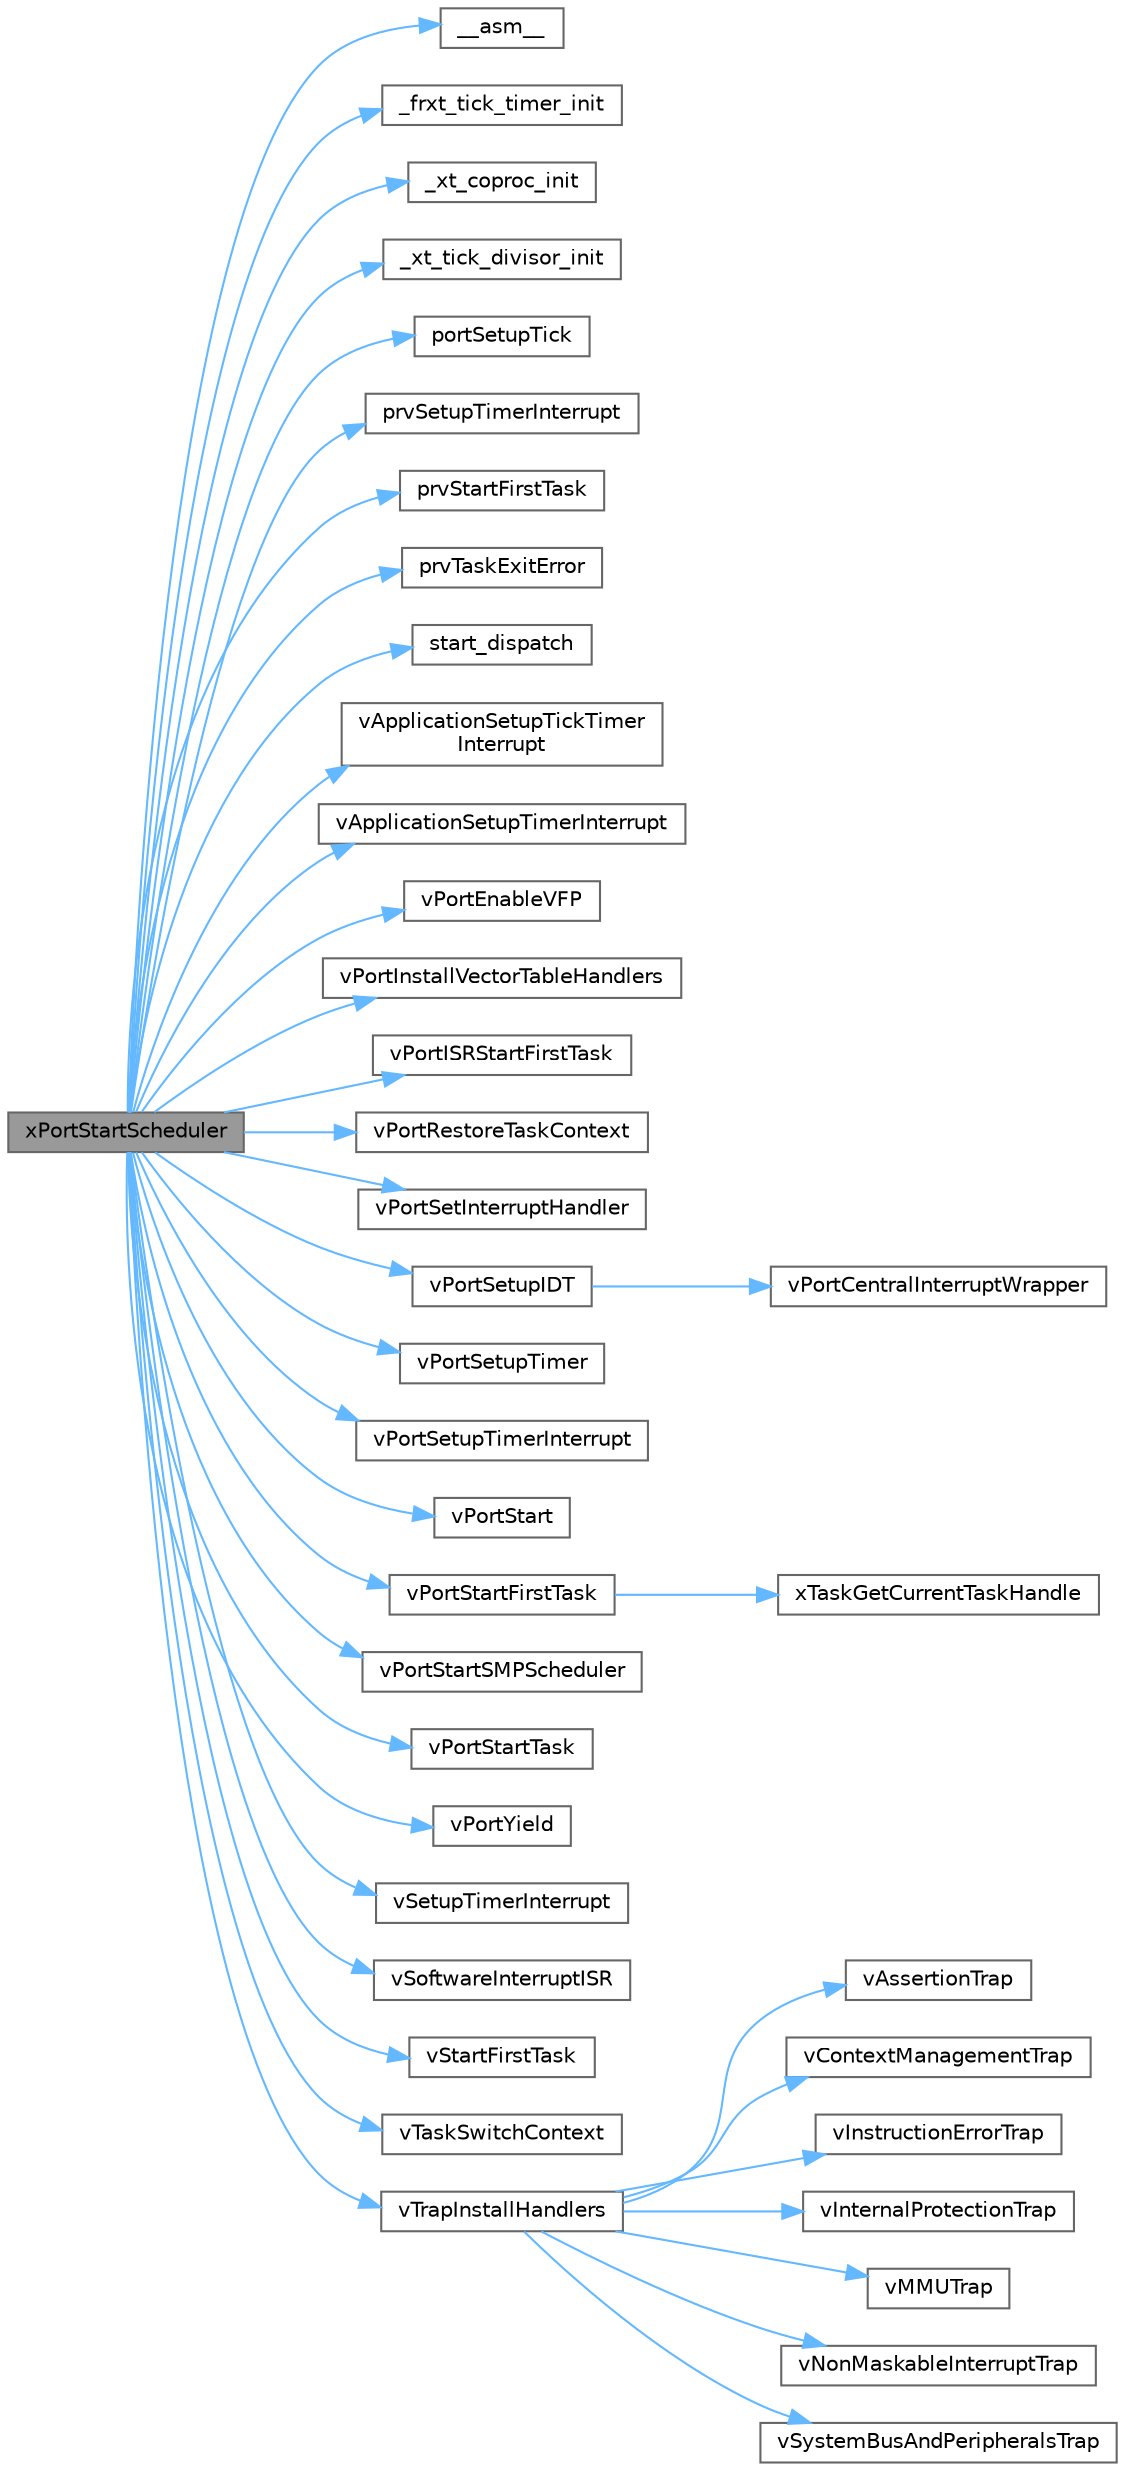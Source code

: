 digraph "xPortStartScheduler"
{
 // LATEX_PDF_SIZE
  bgcolor="transparent";
  edge [fontname=Helvetica,fontsize=10,labelfontname=Helvetica,labelfontsize=10];
  node [fontname=Helvetica,fontsize=10,shape=box,height=0.2,width=0.4];
  rankdir="LR";
  Node1 [id="Node000001",label="xPortStartScheduler",height=0.2,width=0.4,color="gray40", fillcolor="grey60", style="filled", fontcolor="black",tooltip="start the freertos scheduler, go to the first task"];
  Node1 -> Node2 [id="edge1_Node000001_Node000002",color="steelblue1",style="solid",tooltip=" "];
  Node2 [id="Node000002",label="__asm__",height=0.2,width=0.4,color="grey40", fillcolor="white", style="filled",URL="$_g_c_c_2_nios_i_i_2portmacro_8h.html#a43a63aec8a4dd5165a86947c1f3563be",tooltip=" "];
  Node1 -> Node3 [id="edge2_Node000001_Node000003",color="steelblue1",style="solid",tooltip=" "];
  Node3 [id="Node000003",label="_frxt_tick_timer_init",height=0.2,width=0.4,color="grey40", fillcolor="white", style="filled",URL="$_third_party_2_x_c_c_2_xtensa_2port_8c.html#a3e243af33c76d040107af9edc95178e3",tooltip=" "];
  Node1 -> Node4 [id="edge3_Node000001_Node000004",color="steelblue1",style="solid",tooltip=" "];
  Node4 [id="Node000004",label="_xt_coproc_init",height=0.2,width=0.4,color="grey40", fillcolor="white", style="filled",URL="$_third_party_2_g_c_c_2_xtensa___e_s_p32_2port_8c.html#a3d96ea7532f08fcad740d813eed0ecae",tooltip=" "];
  Node1 -> Node5 [id="edge4_Node000001_Node000005",color="steelblue1",style="solid",tooltip=" "];
  Node5 [id="Node000005",label="_xt_tick_divisor_init",height=0.2,width=0.4,color="grey40", fillcolor="white", style="filled",URL="$_x_c_c_2_xtensa_2xtensa__init_8c.html#a698fa42e858f9941700aafc5bb68a6c9",tooltip=" "];
  Node1 -> Node6 [id="edge5_Node000001_Node000006",color="steelblue1",style="solid",tooltip=" "];
  Node6 [id="Node000006",label="portSetupTick",height=0.2,width=0.4,color="grey40", fillcolor="white", style="filled",URL="$_tick_8c.html#a97b27e7afea96574a70aab311e350ac0",tooltip=" "];
  Node1 -> Node7 [id="edge6_Node000001_Node000007",color="steelblue1",style="solid",tooltip=" "];
  Node7 [id="Node000007",label="prvSetupTimerInterrupt",height=0.2,width=0.4,color="grey40", fillcolor="white", style="filled",URL="$_rowley_2_m_s_p430_f449_2port_8c.html#a397ed34de04a678dc71217c713763423",tooltip=" "];
  Node1 -> Node8 [id="edge7_Node000001_Node000008",color="steelblue1",style="solid",tooltip=" "];
  Node8 [id="Node000008",label="prvStartFirstTask",height=0.2,width=0.4,color="grey40", fillcolor="white", style="filled",URL="$_r_v_d_s_2_a_r_m___c_m4___m_p_u_2port_8c.html#aa62e48aea4d4d2ad3426bd1243dbc72a",tooltip=" "];
  Node1 -> Node9 [id="edge8_Node000001_Node000009",color="steelblue1",style="solid",tooltip=" "];
  Node9 [id="Node000009",label="prvTaskExitError",height=0.2,width=0.4,color="grey40", fillcolor="white", style="filled",URL="$_g_c_c_2_a_r_m___c_rx___m_p_u_2port_8c.html#a813e8227aedfc6bd83c66c4a9b8e4f41",tooltip="Default return address for tasks."];
  Node1 -> Node10 [id="edge9_Node000001_Node000010",color="steelblue1",style="solid",tooltip=" "];
  Node10 [id="Node000010",label="start_dispatch",height=0.2,width=0.4,color="grey40", fillcolor="white", style="filled",URL="$_a_r_c___e_m___h_s_2arc__freertos__exceptions_8h.html#abedf71949c96ec41ef4bc5be14b11806",tooltip=" "];
  Node1 -> Node11 [id="edge10_Node000001_Node000011",color="steelblue1",style="solid",tooltip=" "];
  Node11 [id="Node000011",label="vApplicationSetupTickTimer\lInterrupt",height=0.2,width=0.4,color="grey40", fillcolor="white", style="filled",URL="$_m_p_l_a_b_2_p_i_c24__ds_p_i_c_2port_8c.html#a8b738ae962ed08676c294ff428c93fa5",tooltip=" "];
  Node1 -> Node12 [id="edge11_Node000001_Node000012",color="steelblue1",style="solid",tooltip=" "];
  Node12 [id="Node000012",label="vApplicationSetupTimerInterrupt",height=0.2,width=0.4,color="grey40", fillcolor="white", style="filled",URL="$_c_c_s_2_m_s_p430_x_2portmacro_8h.html#af6c61ea6aaa9367ebdc5348c1b121aa7",tooltip=" "];
  Node1 -> Node13 [id="edge12_Node000001_Node000013",color="steelblue1",style="solid",tooltip=" "];
  Node13 [id="Node000013",label="vPortEnableVFP",height=0.2,width=0.4,color="grey40", fillcolor="white", style="filled",URL="$_r_v_d_s_2_a_r_m___c_m4___m_p_u_2port_8c.html#a9ff246b1dcf8d5478bfb6f0b88258513",tooltip=" "];
  Node1 -> Node14 [id="edge13_Node000001_Node000014",color="steelblue1",style="solid",tooltip=" "];
  Node14 [id="Node000014",label="vPortInstallVectorTableHandlers",height=0.2,width=0.4,color="grey40", fillcolor="white", style="filled",URL="$_third_party_2_g_c_c_2_r_p2350___r_i_s_c-_v_2port_8c.html#a74efb787aaa54363b7082b0adcb2ab35",tooltip=" "];
  Node1 -> Node15 [id="edge14_Node000001_Node000015",color="steelblue1",style="solid",tooltip=" "];
  Node15 [id="Node000015",label="vPortISRStartFirstTask",height=0.2,width=0.4,color="grey40", fillcolor="white", style="filled",URL="$_s_t_r75x_2port_i_s_r_8c.html#ab6f659b3911405d21fe98a1c7a347d8f",tooltip=" "];
  Node1 -> Node16 [id="edge15_Node000001_Node000016",color="steelblue1",style="solid",tooltip=" "];
  Node16 [id="Node000016",label="vPortRestoreTaskContext",height=0.2,width=0.4,color="grey40", fillcolor="white", style="filled",URL="$_g_c_c_2_a_r_m___a_a_r_c_h64_2port_8c.html#a222aec9e4494ebf3fdbda864b5cb3a4b",tooltip=" "];
  Node1 -> Node17 [id="edge16_Node000001_Node000017",color="steelblue1",style="solid",tooltip=" "];
  Node17 [id="Node000017",label="vPortSetInterruptHandler",height=0.2,width=0.4,color="grey40", fillcolor="white", style="filled",URL="$_m_s_v_c-_ming_w_2port_8c.html#a35b5d3a9b147da8e3adda2a2cc7b6cc0",tooltip=" "];
  Node1 -> Node18 [id="edge17_Node000001_Node000018",color="steelblue1",style="solid",tooltip=" "];
  Node18 [id="Node000018",label="vPortSetupIDT",height=0.2,width=0.4,color="grey40", fillcolor="white", style="filled",URL="$_g_c_c_2_i_a32__flat_2port_8c.html#ab80bbff02ac9871dcfb168f77b763beb",tooltip=" "];
  Node18 -> Node19 [id="edge18_Node000018_Node000019",color="steelblue1",style="solid",tooltip=" "];
  Node19 [id="Node000019",label="vPortCentralInterruptWrapper",height=0.2,width=0.4,color="grey40", fillcolor="white", style="filled",URL="$_g_c_c_2_i_a32__flat_2port_8c.html#a9427e8b1f123b9b6cd5f6531fbe342bf",tooltip=" "];
  Node1 -> Node20 [id="edge19_Node000001_Node000020",color="steelblue1",style="solid",tooltip=" "];
  Node20 [id="Node000020",label="vPortSetupTimer",height=0.2,width=0.4,color="grey40", fillcolor="white", style="filled",URL="$port__systick_8h.html#aff27f87c3d302bf0a1cbf2800b8db145",tooltip="Set up the SysTick interrupt."];
  Node1 -> Node21 [id="edge20_Node000001_Node000021",color="steelblue1",style="solid",tooltip=" "];
  Node21 [id="Node000021",label="vPortSetupTimerInterrupt",height=0.2,width=0.4,color="grey40", fillcolor="white", style="filled",URL="$_c_c_s_2_a_r_m___c_m3_2port_8c.html#a4649001ea4d29b80759e6eca4bba58eb",tooltip=" "];
  Node1 -> Node22 [id="edge21_Node000001_Node000022",color="steelblue1",style="solid",tooltip=" "];
  Node22 [id="Node000022",label="vPortStart",height=0.2,width=0.4,color="grey40", fillcolor="white", style="filled",URL="$_i_a_r_278_k0_r_2portmacro_8h.html#a97998187984cbffc1cbeef4d67622ab6",tooltip=" "];
  Node1 -> Node23 [id="edge22_Node000001_Node000023",color="steelblue1",style="solid",tooltip=" "];
  Node23 [id="Node000023",label="vPortStartFirstTask",height=0.2,width=0.4,color="grey40", fillcolor="white", style="filled",URL="$_third_party_2_g_c_c_2_r_p2040_2port_8c.html#a5cfc38319f17c8e804020ec247b6325d",tooltip=" "];
  Node23 -> Node24 [id="edge23_Node000023_Node000024",color="steelblue1",style="solid",tooltip=" "];
  Node24 [id="Node000024",label="xTaskGetCurrentTaskHandle",height=0.2,width=0.4,color="grey40", fillcolor="white", style="filled",URL="$task_8h.html#a85a0f9c9f817b18686efbf8f37c72dfc",tooltip=" "];
  Node1 -> Node25 [id="edge24_Node000001_Node000025",color="steelblue1",style="solid",tooltip=" "];
  Node25 [id="Node000025",label="vPortStartSMPScheduler",height=0.2,width=0.4,color="grey40", fillcolor="white", style="filled",URL="$_third_party_2x_clang_2_x_c_o_r_e_a_i_2port_8c.html#a6505d64b208f2d6c010fcbafe769f17d",tooltip=" "];
  Node1 -> Node26 [id="edge25_Node000001_Node000026",color="steelblue1",style="solid",tooltip=" "];
  Node26 [id="Node000026",label="vPortStartTask",height=0.2,width=0.4,color="grey40", fillcolor="white", style="filled",URL="$_third_party_2_c_d_k_2_t-_h_e_a_d___c_k802_2port_8c.html#ab229eb75e166998390ea9a0d00cc4e63",tooltip=" "];
  Node1 -> Node27 [id="edge26_Node000001_Node000027",color="steelblue1",style="solid",tooltip=" "];
  Node27 [id="Node000027",label="vPortYield",height=0.2,width=0.4,color="grey40", fillcolor="white", style="filled",URL="$_a_r_mv8_m_2non__secure_2port_8c.html#add01c927fb689f7ec170e42d47d27927",tooltip="Yield the CPU."];
  Node1 -> Node28 [id="edge27_Node000001_Node000028",color="steelblue1",style="solid",tooltip=" "];
  Node28 [id="Node000028",label="vSetupTimerInterrupt",height=0.2,width=0.4,color="grey40", fillcolor="white", style="filled",URL="$_r_v_d_s_2_a_r_m___c_m4___m_p_u_2port_8c.html#a17e747b8558bebde348fdde7267dfd58",tooltip=" "];
  Node1 -> Node29 [id="edge28_Node000001_Node000029",color="steelblue1",style="solid",tooltip=" "];
  Node29 [id="Node000029",label="vSoftwareInterruptISR",height=0.2,width=0.4,color="grey40", fillcolor="white", style="filled",URL="$_g_c_c_2_r_x200_2port_8c.html#a05b8170f6114a4798593860395d9e8fd",tooltip=" "];
  Node1 -> Node30 [id="edge29_Node000001_Node000030",color="steelblue1",style="solid",tooltip=" "];
  Node30 [id="Node000030",label="vStartFirstTask",height=0.2,width=0.4,color="grey40", fillcolor="white", style="filled",URL="$_a_r_mv8_m_2non__secure_2portable_2_g_c_c_2_a_r_m___c_m23_2portasm_8c.html#a37c7e8404c17b21d348fe26086257684",tooltip="Starts the first task."];
  Node1 -> Node31 [id="edge30_Node000001_Node000031",color="steelblue1",style="solid",tooltip=" "];
  Node31 [id="Node000031",label="vTaskSwitchContext",height=0.2,width=0.4,color="grey40", fillcolor="white", style="filled",URL="$_b_c_c_216_bit_d_o_s_2common_2portasm_8h.html#a9c86137bc3c1cbffc39fff22627cb885",tooltip=" "];
  Node1 -> Node32 [id="edge31_Node000001_Node000032",color="steelblue1",style="solid",tooltip=" "];
  Node32 [id="Node000032",label="vTrapInstallHandlers",height=0.2,width=0.4,color="grey40", fillcolor="white", style="filled",URL="$porttrap_8c.html#abb81dc2f729d6c6fe39b23aa9f61e1a5",tooltip=" "];
  Node32 -> Node33 [id="edge32_Node000032_Node000033",color="steelblue1",style="solid",tooltip=" "];
  Node33 [id="Node000033",label="vAssertionTrap",height=0.2,width=0.4,color="grey40", fillcolor="white", style="filled",URL="$porttrap_8c.html#a0d55dbf825efb634259c4f5cecda97f6",tooltip=" "];
  Node32 -> Node34 [id="edge33_Node000032_Node000034",color="steelblue1",style="solid",tooltip=" "];
  Node34 [id="Node000034",label="vContextManagementTrap",height=0.2,width=0.4,color="grey40", fillcolor="white", style="filled",URL="$porttrap_8c.html#aafb193dbaa52093ad36ea36e60742031",tooltip=" "];
  Node32 -> Node35 [id="edge34_Node000032_Node000035",color="steelblue1",style="solid",tooltip=" "];
  Node35 [id="Node000035",label="vInstructionErrorTrap",height=0.2,width=0.4,color="grey40", fillcolor="white", style="filled",URL="$porttrap_8c.html#a51979b7d23c817291c4bec28288e37ef",tooltip=" "];
  Node32 -> Node36 [id="edge35_Node000032_Node000036",color="steelblue1",style="solid",tooltip=" "];
  Node36 [id="Node000036",label="vInternalProtectionTrap",height=0.2,width=0.4,color="grey40", fillcolor="white", style="filled",URL="$porttrap_8c.html#a5df71a2cd124792eeddc63b57ec6de08",tooltip=" "];
  Node32 -> Node37 [id="edge36_Node000032_Node000037",color="steelblue1",style="solid",tooltip=" "];
  Node37 [id="Node000037",label="vMMUTrap",height=0.2,width=0.4,color="grey40", fillcolor="white", style="filled",URL="$porttrap_8c.html#a17a5aece41bf1c8f900abc6c18e21f79",tooltip=" "];
  Node32 -> Node38 [id="edge37_Node000032_Node000038",color="steelblue1",style="solid",tooltip=" "];
  Node38 [id="Node000038",label="vNonMaskableInterruptTrap",height=0.2,width=0.4,color="grey40", fillcolor="white", style="filled",URL="$porttrap_8c.html#ad338c056dbca06ab78a09678009a1cb2",tooltip=" "];
  Node32 -> Node39 [id="edge38_Node000032_Node000039",color="steelblue1",style="solid",tooltip=" "];
  Node39 [id="Node000039",label="vSystemBusAndPeripheralsTrap",height=0.2,width=0.4,color="grey40", fillcolor="white", style="filled",URL="$porttrap_8c.html#a8b44898fec32d8fa9b25be516928ff69",tooltip=" "];
}
